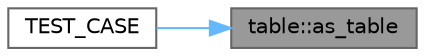 digraph "table::as_table"
{
 // LATEX_PDF_SIZE
  bgcolor="transparent";
  edge [fontname=Helvetica,fontsize=10,labelfontname=Helvetica,labelfontsize=10];
  node [fontname=Helvetica,fontsize=10,shape=box,height=0.2,width=0.4];
  rankdir="RL";
  Node1 [id="Node000001",label="table::as_table",height=0.2,width=0.4,color="gray40", fillcolor="grey60", style="filled", fontcolor="black",tooltip="Returns a pointer to the table."];
  Node1 -> Node2 [id="edge3_Node000001_Node000002",dir="back",color="steelblue1",style="solid",tooltip=" "];
  Node2 [id="Node000002",label="TEST_CASE",height=0.2,width=0.4,color="grey40", fillcolor="white", style="filled",URL="$manipulating__tables_8cpp.html#a7443a827dbb3e68e442ba87a0a8f0fa0",tooltip=" "];
}
